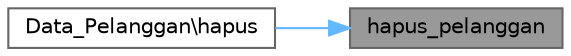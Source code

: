 digraph "hapus_pelanggan"
{
 // LATEX_PDF_SIZE
  bgcolor="transparent";
  edge [fontname=Helvetica,fontsize=10,labelfontname=Helvetica,labelfontsize=10];
  node [fontname=Helvetica,fontsize=10,shape=box,height=0.2,width=0.4];
  rankdir="RL";
  Node1 [id="Node000001",label="hapus_pelanggan",height=0.2,width=0.4,color="gray40", fillcolor="grey60", style="filled", fontcolor="black",tooltip=" "];
  Node1 -> Node2 [id="edge1_Node000001_Node000002",dir="back",color="steelblue1",style="solid",tooltip=" "];
  Node2 [id="Node000002",label="Data_Pelanggan\\hapus",height=0.2,width=0.4,color="grey40", fillcolor="white", style="filled",URL="$class_data___pelanggan.html#aeaadce36026cf6c054b9152eb97499f1",tooltip=" "];
}

